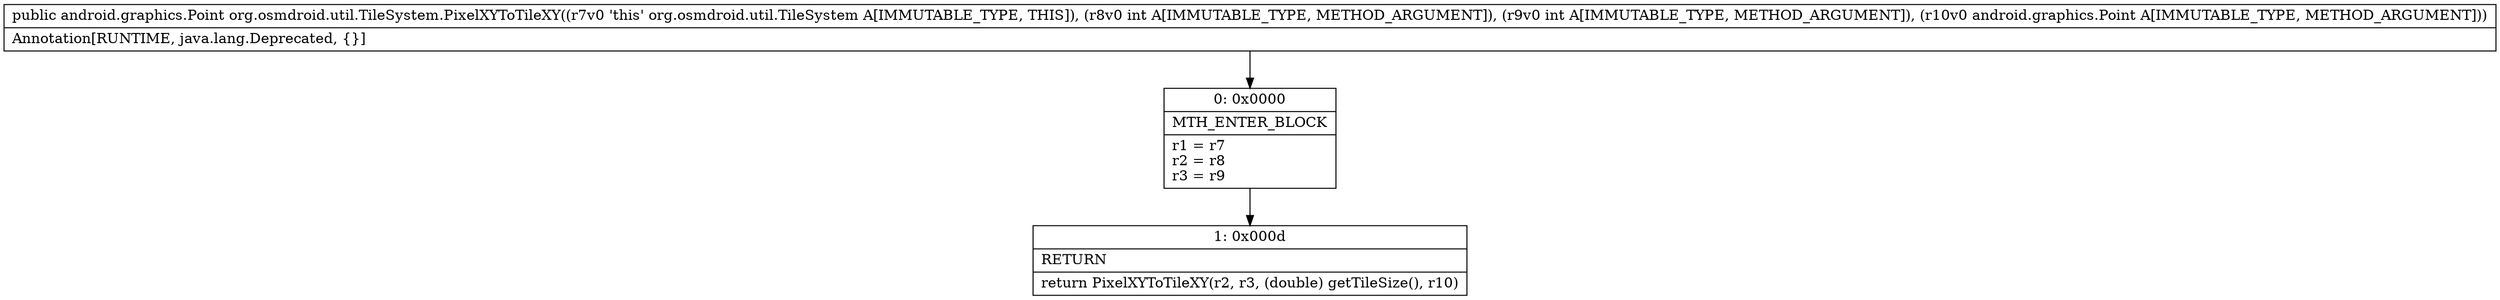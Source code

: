digraph "CFG fororg.osmdroid.util.TileSystem.PixelXYToTileXY(IILandroid\/graphics\/Point;)Landroid\/graphics\/Point;" {
Node_0 [shape=record,label="{0\:\ 0x0000|MTH_ENTER_BLOCK\l|r1 = r7\lr2 = r8\lr3 = r9\l}"];
Node_1 [shape=record,label="{1\:\ 0x000d|RETURN\l|return PixelXYToTileXY(r2, r3, (double) getTileSize(), r10)\l}"];
MethodNode[shape=record,label="{public android.graphics.Point org.osmdroid.util.TileSystem.PixelXYToTileXY((r7v0 'this' org.osmdroid.util.TileSystem A[IMMUTABLE_TYPE, THIS]), (r8v0 int A[IMMUTABLE_TYPE, METHOD_ARGUMENT]), (r9v0 int A[IMMUTABLE_TYPE, METHOD_ARGUMENT]), (r10v0 android.graphics.Point A[IMMUTABLE_TYPE, METHOD_ARGUMENT]))  | Annotation[RUNTIME, java.lang.Deprecated, \{\}]\l}"];
MethodNode -> Node_0;
Node_0 -> Node_1;
}

